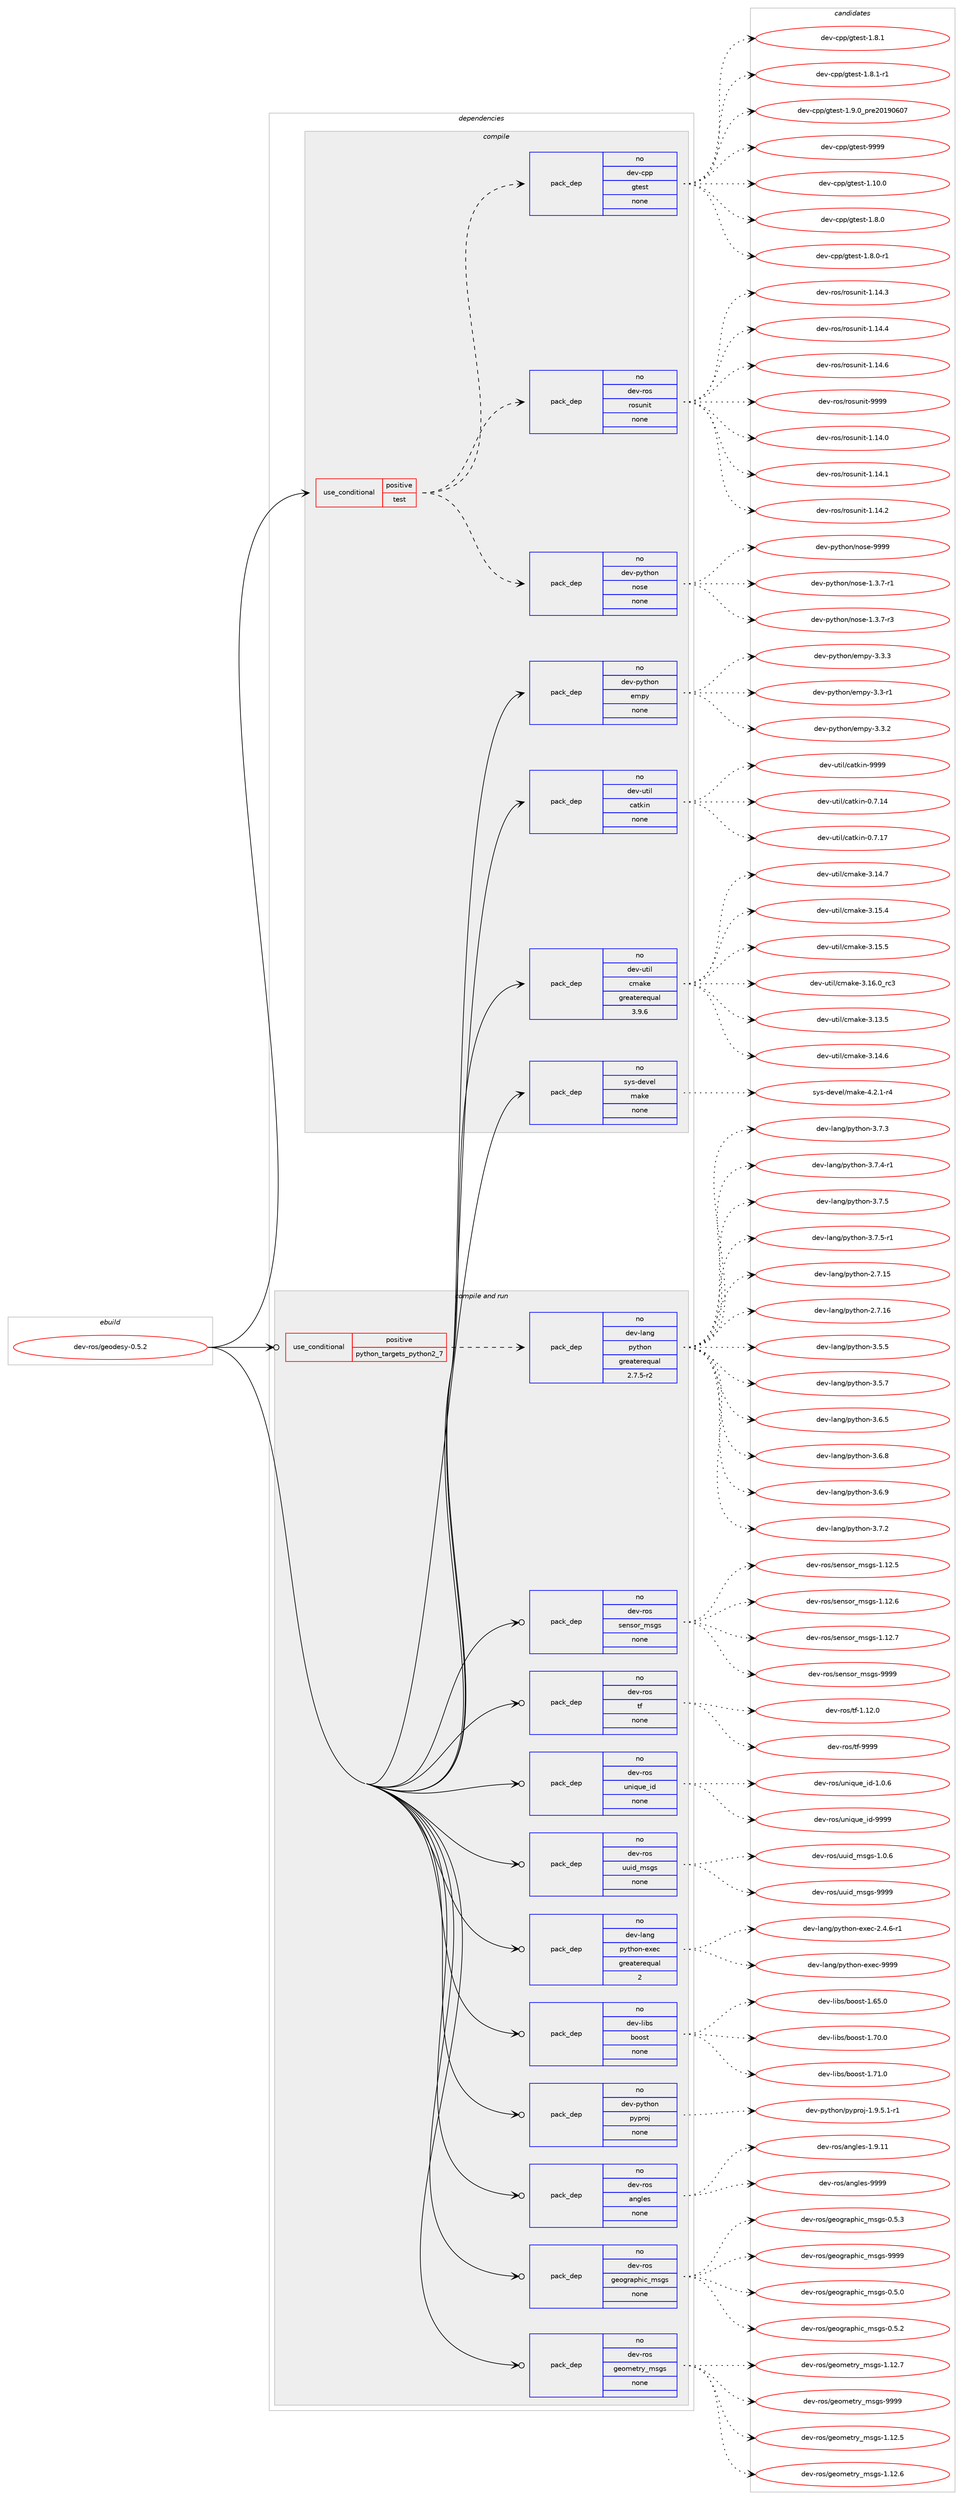 digraph prolog {

# *************
# Graph options
# *************

newrank=true;
concentrate=true;
compound=true;
graph [rankdir=LR,fontname=Helvetica,fontsize=10,ranksep=1.5];#, ranksep=2.5, nodesep=0.2];
edge  [arrowhead=vee];
node  [fontname=Helvetica,fontsize=10];

# **********
# The ebuild
# **********

subgraph cluster_leftcol {
color=gray;
rank=same;
label=<<i>ebuild</i>>;
id [label="dev-ros/geodesy-0.5.2", color=red, width=4, href="../dev-ros/geodesy-0.5.2.svg"];
}

# ****************
# The dependencies
# ****************

subgraph cluster_midcol {
color=gray;
label=<<i>dependencies</i>>;
subgraph cluster_compile {
fillcolor="#eeeeee";
style=filled;
label=<<i>compile</i>>;
subgraph cond153352 {
dependency652892 [label=<<TABLE BORDER="0" CELLBORDER="1" CELLSPACING="0" CELLPADDING="4"><TR><TD ROWSPAN="3" CELLPADDING="10">use_conditional</TD></TR><TR><TD>positive</TD></TR><TR><TD>test</TD></TR></TABLE>>, shape=none, color=red];
subgraph pack487634 {
dependency652893 [label=<<TABLE BORDER="0" CELLBORDER="1" CELLSPACING="0" CELLPADDING="4" WIDTH="220"><TR><TD ROWSPAN="6" CELLPADDING="30">pack_dep</TD></TR><TR><TD WIDTH="110">no</TD></TR><TR><TD>dev-ros</TD></TR><TR><TD>rosunit</TD></TR><TR><TD>none</TD></TR><TR><TD></TD></TR></TABLE>>, shape=none, color=blue];
}
dependency652892:e -> dependency652893:w [weight=20,style="dashed",arrowhead="vee"];
subgraph pack487635 {
dependency652894 [label=<<TABLE BORDER="0" CELLBORDER="1" CELLSPACING="0" CELLPADDING="4" WIDTH="220"><TR><TD ROWSPAN="6" CELLPADDING="30">pack_dep</TD></TR><TR><TD WIDTH="110">no</TD></TR><TR><TD>dev-cpp</TD></TR><TR><TD>gtest</TD></TR><TR><TD>none</TD></TR><TR><TD></TD></TR></TABLE>>, shape=none, color=blue];
}
dependency652892:e -> dependency652894:w [weight=20,style="dashed",arrowhead="vee"];
subgraph pack487636 {
dependency652895 [label=<<TABLE BORDER="0" CELLBORDER="1" CELLSPACING="0" CELLPADDING="4" WIDTH="220"><TR><TD ROWSPAN="6" CELLPADDING="30">pack_dep</TD></TR><TR><TD WIDTH="110">no</TD></TR><TR><TD>dev-python</TD></TR><TR><TD>nose</TD></TR><TR><TD>none</TD></TR><TR><TD></TD></TR></TABLE>>, shape=none, color=blue];
}
dependency652892:e -> dependency652895:w [weight=20,style="dashed",arrowhead="vee"];
}
id:e -> dependency652892:w [weight=20,style="solid",arrowhead="vee"];
subgraph pack487637 {
dependency652896 [label=<<TABLE BORDER="0" CELLBORDER="1" CELLSPACING="0" CELLPADDING="4" WIDTH="220"><TR><TD ROWSPAN="6" CELLPADDING="30">pack_dep</TD></TR><TR><TD WIDTH="110">no</TD></TR><TR><TD>dev-python</TD></TR><TR><TD>empy</TD></TR><TR><TD>none</TD></TR><TR><TD></TD></TR></TABLE>>, shape=none, color=blue];
}
id:e -> dependency652896:w [weight=20,style="solid",arrowhead="vee"];
subgraph pack487638 {
dependency652897 [label=<<TABLE BORDER="0" CELLBORDER="1" CELLSPACING="0" CELLPADDING="4" WIDTH="220"><TR><TD ROWSPAN="6" CELLPADDING="30">pack_dep</TD></TR><TR><TD WIDTH="110">no</TD></TR><TR><TD>dev-util</TD></TR><TR><TD>catkin</TD></TR><TR><TD>none</TD></TR><TR><TD></TD></TR></TABLE>>, shape=none, color=blue];
}
id:e -> dependency652897:w [weight=20,style="solid",arrowhead="vee"];
subgraph pack487639 {
dependency652898 [label=<<TABLE BORDER="0" CELLBORDER="1" CELLSPACING="0" CELLPADDING="4" WIDTH="220"><TR><TD ROWSPAN="6" CELLPADDING="30">pack_dep</TD></TR><TR><TD WIDTH="110">no</TD></TR><TR><TD>dev-util</TD></TR><TR><TD>cmake</TD></TR><TR><TD>greaterequal</TD></TR><TR><TD>3.9.6</TD></TR></TABLE>>, shape=none, color=blue];
}
id:e -> dependency652898:w [weight=20,style="solid",arrowhead="vee"];
subgraph pack487640 {
dependency652899 [label=<<TABLE BORDER="0" CELLBORDER="1" CELLSPACING="0" CELLPADDING="4" WIDTH="220"><TR><TD ROWSPAN="6" CELLPADDING="30">pack_dep</TD></TR><TR><TD WIDTH="110">no</TD></TR><TR><TD>sys-devel</TD></TR><TR><TD>make</TD></TR><TR><TD>none</TD></TR><TR><TD></TD></TR></TABLE>>, shape=none, color=blue];
}
id:e -> dependency652899:w [weight=20,style="solid",arrowhead="vee"];
}
subgraph cluster_compileandrun {
fillcolor="#eeeeee";
style=filled;
label=<<i>compile and run</i>>;
subgraph cond153353 {
dependency652900 [label=<<TABLE BORDER="0" CELLBORDER="1" CELLSPACING="0" CELLPADDING="4"><TR><TD ROWSPAN="3" CELLPADDING="10">use_conditional</TD></TR><TR><TD>positive</TD></TR><TR><TD>python_targets_python2_7</TD></TR></TABLE>>, shape=none, color=red];
subgraph pack487641 {
dependency652901 [label=<<TABLE BORDER="0" CELLBORDER="1" CELLSPACING="0" CELLPADDING="4" WIDTH="220"><TR><TD ROWSPAN="6" CELLPADDING="30">pack_dep</TD></TR><TR><TD WIDTH="110">no</TD></TR><TR><TD>dev-lang</TD></TR><TR><TD>python</TD></TR><TR><TD>greaterequal</TD></TR><TR><TD>2.7.5-r2</TD></TR></TABLE>>, shape=none, color=blue];
}
dependency652900:e -> dependency652901:w [weight=20,style="dashed",arrowhead="vee"];
}
id:e -> dependency652900:w [weight=20,style="solid",arrowhead="odotvee"];
subgraph pack487642 {
dependency652902 [label=<<TABLE BORDER="0" CELLBORDER="1" CELLSPACING="0" CELLPADDING="4" WIDTH="220"><TR><TD ROWSPAN="6" CELLPADDING="30">pack_dep</TD></TR><TR><TD WIDTH="110">no</TD></TR><TR><TD>dev-lang</TD></TR><TR><TD>python-exec</TD></TR><TR><TD>greaterequal</TD></TR><TR><TD>2</TD></TR></TABLE>>, shape=none, color=blue];
}
id:e -> dependency652902:w [weight=20,style="solid",arrowhead="odotvee"];
subgraph pack487643 {
dependency652903 [label=<<TABLE BORDER="0" CELLBORDER="1" CELLSPACING="0" CELLPADDING="4" WIDTH="220"><TR><TD ROWSPAN="6" CELLPADDING="30">pack_dep</TD></TR><TR><TD WIDTH="110">no</TD></TR><TR><TD>dev-libs</TD></TR><TR><TD>boost</TD></TR><TR><TD>none</TD></TR><TR><TD></TD></TR></TABLE>>, shape=none, color=blue];
}
id:e -> dependency652903:w [weight=20,style="solid",arrowhead="odotvee"];
subgraph pack487644 {
dependency652904 [label=<<TABLE BORDER="0" CELLBORDER="1" CELLSPACING="0" CELLPADDING="4" WIDTH="220"><TR><TD ROWSPAN="6" CELLPADDING="30">pack_dep</TD></TR><TR><TD WIDTH="110">no</TD></TR><TR><TD>dev-python</TD></TR><TR><TD>pyproj</TD></TR><TR><TD>none</TD></TR><TR><TD></TD></TR></TABLE>>, shape=none, color=blue];
}
id:e -> dependency652904:w [weight=20,style="solid",arrowhead="odotvee"];
subgraph pack487645 {
dependency652905 [label=<<TABLE BORDER="0" CELLBORDER="1" CELLSPACING="0" CELLPADDING="4" WIDTH="220"><TR><TD ROWSPAN="6" CELLPADDING="30">pack_dep</TD></TR><TR><TD WIDTH="110">no</TD></TR><TR><TD>dev-ros</TD></TR><TR><TD>angles</TD></TR><TR><TD>none</TD></TR><TR><TD></TD></TR></TABLE>>, shape=none, color=blue];
}
id:e -> dependency652905:w [weight=20,style="solid",arrowhead="odotvee"];
subgraph pack487646 {
dependency652906 [label=<<TABLE BORDER="0" CELLBORDER="1" CELLSPACING="0" CELLPADDING="4" WIDTH="220"><TR><TD ROWSPAN="6" CELLPADDING="30">pack_dep</TD></TR><TR><TD WIDTH="110">no</TD></TR><TR><TD>dev-ros</TD></TR><TR><TD>geographic_msgs</TD></TR><TR><TD>none</TD></TR><TR><TD></TD></TR></TABLE>>, shape=none, color=blue];
}
id:e -> dependency652906:w [weight=20,style="solid",arrowhead="odotvee"];
subgraph pack487647 {
dependency652907 [label=<<TABLE BORDER="0" CELLBORDER="1" CELLSPACING="0" CELLPADDING="4" WIDTH="220"><TR><TD ROWSPAN="6" CELLPADDING="30">pack_dep</TD></TR><TR><TD WIDTH="110">no</TD></TR><TR><TD>dev-ros</TD></TR><TR><TD>geometry_msgs</TD></TR><TR><TD>none</TD></TR><TR><TD></TD></TR></TABLE>>, shape=none, color=blue];
}
id:e -> dependency652907:w [weight=20,style="solid",arrowhead="odotvee"];
subgraph pack487648 {
dependency652908 [label=<<TABLE BORDER="0" CELLBORDER="1" CELLSPACING="0" CELLPADDING="4" WIDTH="220"><TR><TD ROWSPAN="6" CELLPADDING="30">pack_dep</TD></TR><TR><TD WIDTH="110">no</TD></TR><TR><TD>dev-ros</TD></TR><TR><TD>sensor_msgs</TD></TR><TR><TD>none</TD></TR><TR><TD></TD></TR></TABLE>>, shape=none, color=blue];
}
id:e -> dependency652908:w [weight=20,style="solid",arrowhead="odotvee"];
subgraph pack487649 {
dependency652909 [label=<<TABLE BORDER="0" CELLBORDER="1" CELLSPACING="0" CELLPADDING="4" WIDTH="220"><TR><TD ROWSPAN="6" CELLPADDING="30">pack_dep</TD></TR><TR><TD WIDTH="110">no</TD></TR><TR><TD>dev-ros</TD></TR><TR><TD>tf</TD></TR><TR><TD>none</TD></TR><TR><TD></TD></TR></TABLE>>, shape=none, color=blue];
}
id:e -> dependency652909:w [weight=20,style="solid",arrowhead="odotvee"];
subgraph pack487650 {
dependency652910 [label=<<TABLE BORDER="0" CELLBORDER="1" CELLSPACING="0" CELLPADDING="4" WIDTH="220"><TR><TD ROWSPAN="6" CELLPADDING="30">pack_dep</TD></TR><TR><TD WIDTH="110">no</TD></TR><TR><TD>dev-ros</TD></TR><TR><TD>unique_id</TD></TR><TR><TD>none</TD></TR><TR><TD></TD></TR></TABLE>>, shape=none, color=blue];
}
id:e -> dependency652910:w [weight=20,style="solid",arrowhead="odotvee"];
subgraph pack487651 {
dependency652911 [label=<<TABLE BORDER="0" CELLBORDER="1" CELLSPACING="0" CELLPADDING="4" WIDTH="220"><TR><TD ROWSPAN="6" CELLPADDING="30">pack_dep</TD></TR><TR><TD WIDTH="110">no</TD></TR><TR><TD>dev-ros</TD></TR><TR><TD>uuid_msgs</TD></TR><TR><TD>none</TD></TR><TR><TD></TD></TR></TABLE>>, shape=none, color=blue];
}
id:e -> dependency652911:w [weight=20,style="solid",arrowhead="odotvee"];
}
subgraph cluster_run {
fillcolor="#eeeeee";
style=filled;
label=<<i>run</i>>;
}
}

# **************
# The candidates
# **************

subgraph cluster_choices {
rank=same;
color=gray;
label=<<i>candidates</i>>;

subgraph choice487634 {
color=black;
nodesep=1;
choice100101118451141111154711411111511711010511645494649524648 [label="dev-ros/rosunit-1.14.0", color=red, width=4,href="../dev-ros/rosunit-1.14.0.svg"];
choice100101118451141111154711411111511711010511645494649524649 [label="dev-ros/rosunit-1.14.1", color=red, width=4,href="../dev-ros/rosunit-1.14.1.svg"];
choice100101118451141111154711411111511711010511645494649524650 [label="dev-ros/rosunit-1.14.2", color=red, width=4,href="../dev-ros/rosunit-1.14.2.svg"];
choice100101118451141111154711411111511711010511645494649524651 [label="dev-ros/rosunit-1.14.3", color=red, width=4,href="../dev-ros/rosunit-1.14.3.svg"];
choice100101118451141111154711411111511711010511645494649524652 [label="dev-ros/rosunit-1.14.4", color=red, width=4,href="../dev-ros/rosunit-1.14.4.svg"];
choice100101118451141111154711411111511711010511645494649524654 [label="dev-ros/rosunit-1.14.6", color=red, width=4,href="../dev-ros/rosunit-1.14.6.svg"];
choice10010111845114111115471141111151171101051164557575757 [label="dev-ros/rosunit-9999", color=red, width=4,href="../dev-ros/rosunit-9999.svg"];
dependency652893:e -> choice100101118451141111154711411111511711010511645494649524648:w [style=dotted,weight="100"];
dependency652893:e -> choice100101118451141111154711411111511711010511645494649524649:w [style=dotted,weight="100"];
dependency652893:e -> choice100101118451141111154711411111511711010511645494649524650:w [style=dotted,weight="100"];
dependency652893:e -> choice100101118451141111154711411111511711010511645494649524651:w [style=dotted,weight="100"];
dependency652893:e -> choice100101118451141111154711411111511711010511645494649524652:w [style=dotted,weight="100"];
dependency652893:e -> choice100101118451141111154711411111511711010511645494649524654:w [style=dotted,weight="100"];
dependency652893:e -> choice10010111845114111115471141111151171101051164557575757:w [style=dotted,weight="100"];
}
subgraph choice487635 {
color=black;
nodesep=1;
choice10010111845991121124710311610111511645494649484648 [label="dev-cpp/gtest-1.10.0", color=red, width=4,href="../dev-cpp/gtest-1.10.0.svg"];
choice100101118459911211247103116101115116454946564648 [label="dev-cpp/gtest-1.8.0", color=red, width=4,href="../dev-cpp/gtest-1.8.0.svg"];
choice1001011184599112112471031161011151164549465646484511449 [label="dev-cpp/gtest-1.8.0-r1", color=red, width=4,href="../dev-cpp/gtest-1.8.0-r1.svg"];
choice100101118459911211247103116101115116454946564649 [label="dev-cpp/gtest-1.8.1", color=red, width=4,href="../dev-cpp/gtest-1.8.1.svg"];
choice1001011184599112112471031161011151164549465646494511449 [label="dev-cpp/gtest-1.8.1-r1", color=red, width=4,href="../dev-cpp/gtest-1.8.1-r1.svg"];
choice100101118459911211247103116101115116454946574648951121141015048495748544855 [label="dev-cpp/gtest-1.9.0_pre20190607", color=red, width=4,href="../dev-cpp/gtest-1.9.0_pre20190607.svg"];
choice1001011184599112112471031161011151164557575757 [label="dev-cpp/gtest-9999", color=red, width=4,href="../dev-cpp/gtest-9999.svg"];
dependency652894:e -> choice10010111845991121124710311610111511645494649484648:w [style=dotted,weight="100"];
dependency652894:e -> choice100101118459911211247103116101115116454946564648:w [style=dotted,weight="100"];
dependency652894:e -> choice1001011184599112112471031161011151164549465646484511449:w [style=dotted,weight="100"];
dependency652894:e -> choice100101118459911211247103116101115116454946564649:w [style=dotted,weight="100"];
dependency652894:e -> choice1001011184599112112471031161011151164549465646494511449:w [style=dotted,weight="100"];
dependency652894:e -> choice100101118459911211247103116101115116454946574648951121141015048495748544855:w [style=dotted,weight="100"];
dependency652894:e -> choice1001011184599112112471031161011151164557575757:w [style=dotted,weight="100"];
}
subgraph choice487636 {
color=black;
nodesep=1;
choice10010111845112121116104111110471101111151014549465146554511449 [label="dev-python/nose-1.3.7-r1", color=red, width=4,href="../dev-python/nose-1.3.7-r1.svg"];
choice10010111845112121116104111110471101111151014549465146554511451 [label="dev-python/nose-1.3.7-r3", color=red, width=4,href="../dev-python/nose-1.3.7-r3.svg"];
choice10010111845112121116104111110471101111151014557575757 [label="dev-python/nose-9999", color=red, width=4,href="../dev-python/nose-9999.svg"];
dependency652895:e -> choice10010111845112121116104111110471101111151014549465146554511449:w [style=dotted,weight="100"];
dependency652895:e -> choice10010111845112121116104111110471101111151014549465146554511451:w [style=dotted,weight="100"];
dependency652895:e -> choice10010111845112121116104111110471101111151014557575757:w [style=dotted,weight="100"];
}
subgraph choice487637 {
color=black;
nodesep=1;
choice1001011184511212111610411111047101109112121455146514511449 [label="dev-python/empy-3.3-r1", color=red, width=4,href="../dev-python/empy-3.3-r1.svg"];
choice1001011184511212111610411111047101109112121455146514650 [label="dev-python/empy-3.3.2", color=red, width=4,href="../dev-python/empy-3.3.2.svg"];
choice1001011184511212111610411111047101109112121455146514651 [label="dev-python/empy-3.3.3", color=red, width=4,href="../dev-python/empy-3.3.3.svg"];
dependency652896:e -> choice1001011184511212111610411111047101109112121455146514511449:w [style=dotted,weight="100"];
dependency652896:e -> choice1001011184511212111610411111047101109112121455146514650:w [style=dotted,weight="100"];
dependency652896:e -> choice1001011184511212111610411111047101109112121455146514651:w [style=dotted,weight="100"];
}
subgraph choice487638 {
color=black;
nodesep=1;
choice1001011184511711610510847999711610710511045484655464952 [label="dev-util/catkin-0.7.14", color=red, width=4,href="../dev-util/catkin-0.7.14.svg"];
choice1001011184511711610510847999711610710511045484655464955 [label="dev-util/catkin-0.7.17", color=red, width=4,href="../dev-util/catkin-0.7.17.svg"];
choice100101118451171161051084799971161071051104557575757 [label="dev-util/catkin-9999", color=red, width=4,href="../dev-util/catkin-9999.svg"];
dependency652897:e -> choice1001011184511711610510847999711610710511045484655464952:w [style=dotted,weight="100"];
dependency652897:e -> choice1001011184511711610510847999711610710511045484655464955:w [style=dotted,weight="100"];
dependency652897:e -> choice100101118451171161051084799971161071051104557575757:w [style=dotted,weight="100"];
}
subgraph choice487639 {
color=black;
nodesep=1;
choice1001011184511711610510847991099710710145514649514653 [label="dev-util/cmake-3.13.5", color=red, width=4,href="../dev-util/cmake-3.13.5.svg"];
choice1001011184511711610510847991099710710145514649524654 [label="dev-util/cmake-3.14.6", color=red, width=4,href="../dev-util/cmake-3.14.6.svg"];
choice1001011184511711610510847991099710710145514649524655 [label="dev-util/cmake-3.14.7", color=red, width=4,href="../dev-util/cmake-3.14.7.svg"];
choice1001011184511711610510847991099710710145514649534652 [label="dev-util/cmake-3.15.4", color=red, width=4,href="../dev-util/cmake-3.15.4.svg"];
choice1001011184511711610510847991099710710145514649534653 [label="dev-util/cmake-3.15.5", color=red, width=4,href="../dev-util/cmake-3.15.5.svg"];
choice1001011184511711610510847991099710710145514649544648951149951 [label="dev-util/cmake-3.16.0_rc3", color=red, width=4,href="../dev-util/cmake-3.16.0_rc3.svg"];
dependency652898:e -> choice1001011184511711610510847991099710710145514649514653:w [style=dotted,weight="100"];
dependency652898:e -> choice1001011184511711610510847991099710710145514649524654:w [style=dotted,weight="100"];
dependency652898:e -> choice1001011184511711610510847991099710710145514649524655:w [style=dotted,weight="100"];
dependency652898:e -> choice1001011184511711610510847991099710710145514649534652:w [style=dotted,weight="100"];
dependency652898:e -> choice1001011184511711610510847991099710710145514649534653:w [style=dotted,weight="100"];
dependency652898:e -> choice1001011184511711610510847991099710710145514649544648951149951:w [style=dotted,weight="100"];
}
subgraph choice487640 {
color=black;
nodesep=1;
choice1151211154510010111810110847109971071014552465046494511452 [label="sys-devel/make-4.2.1-r4", color=red, width=4,href="../sys-devel/make-4.2.1-r4.svg"];
dependency652899:e -> choice1151211154510010111810110847109971071014552465046494511452:w [style=dotted,weight="100"];
}
subgraph choice487641 {
color=black;
nodesep=1;
choice10010111845108971101034711212111610411111045504655464953 [label="dev-lang/python-2.7.15", color=red, width=4,href="../dev-lang/python-2.7.15.svg"];
choice10010111845108971101034711212111610411111045504655464954 [label="dev-lang/python-2.7.16", color=red, width=4,href="../dev-lang/python-2.7.16.svg"];
choice100101118451089711010347112121116104111110455146534653 [label="dev-lang/python-3.5.5", color=red, width=4,href="../dev-lang/python-3.5.5.svg"];
choice100101118451089711010347112121116104111110455146534655 [label="dev-lang/python-3.5.7", color=red, width=4,href="../dev-lang/python-3.5.7.svg"];
choice100101118451089711010347112121116104111110455146544653 [label="dev-lang/python-3.6.5", color=red, width=4,href="../dev-lang/python-3.6.5.svg"];
choice100101118451089711010347112121116104111110455146544656 [label="dev-lang/python-3.6.8", color=red, width=4,href="../dev-lang/python-3.6.8.svg"];
choice100101118451089711010347112121116104111110455146544657 [label="dev-lang/python-3.6.9", color=red, width=4,href="../dev-lang/python-3.6.9.svg"];
choice100101118451089711010347112121116104111110455146554650 [label="dev-lang/python-3.7.2", color=red, width=4,href="../dev-lang/python-3.7.2.svg"];
choice100101118451089711010347112121116104111110455146554651 [label="dev-lang/python-3.7.3", color=red, width=4,href="../dev-lang/python-3.7.3.svg"];
choice1001011184510897110103471121211161041111104551465546524511449 [label="dev-lang/python-3.7.4-r1", color=red, width=4,href="../dev-lang/python-3.7.4-r1.svg"];
choice100101118451089711010347112121116104111110455146554653 [label="dev-lang/python-3.7.5", color=red, width=4,href="../dev-lang/python-3.7.5.svg"];
choice1001011184510897110103471121211161041111104551465546534511449 [label="dev-lang/python-3.7.5-r1", color=red, width=4,href="../dev-lang/python-3.7.5-r1.svg"];
dependency652901:e -> choice10010111845108971101034711212111610411111045504655464953:w [style=dotted,weight="100"];
dependency652901:e -> choice10010111845108971101034711212111610411111045504655464954:w [style=dotted,weight="100"];
dependency652901:e -> choice100101118451089711010347112121116104111110455146534653:w [style=dotted,weight="100"];
dependency652901:e -> choice100101118451089711010347112121116104111110455146534655:w [style=dotted,weight="100"];
dependency652901:e -> choice100101118451089711010347112121116104111110455146544653:w [style=dotted,weight="100"];
dependency652901:e -> choice100101118451089711010347112121116104111110455146544656:w [style=dotted,weight="100"];
dependency652901:e -> choice100101118451089711010347112121116104111110455146544657:w [style=dotted,weight="100"];
dependency652901:e -> choice100101118451089711010347112121116104111110455146554650:w [style=dotted,weight="100"];
dependency652901:e -> choice100101118451089711010347112121116104111110455146554651:w [style=dotted,weight="100"];
dependency652901:e -> choice1001011184510897110103471121211161041111104551465546524511449:w [style=dotted,weight="100"];
dependency652901:e -> choice100101118451089711010347112121116104111110455146554653:w [style=dotted,weight="100"];
dependency652901:e -> choice1001011184510897110103471121211161041111104551465546534511449:w [style=dotted,weight="100"];
}
subgraph choice487642 {
color=black;
nodesep=1;
choice10010111845108971101034711212111610411111045101120101994550465246544511449 [label="dev-lang/python-exec-2.4.6-r1", color=red, width=4,href="../dev-lang/python-exec-2.4.6-r1.svg"];
choice10010111845108971101034711212111610411111045101120101994557575757 [label="dev-lang/python-exec-9999", color=red, width=4,href="../dev-lang/python-exec-9999.svg"];
dependency652902:e -> choice10010111845108971101034711212111610411111045101120101994550465246544511449:w [style=dotted,weight="100"];
dependency652902:e -> choice10010111845108971101034711212111610411111045101120101994557575757:w [style=dotted,weight="100"];
}
subgraph choice487643 {
color=black;
nodesep=1;
choice1001011184510810598115479811111111511645494654534648 [label="dev-libs/boost-1.65.0", color=red, width=4,href="../dev-libs/boost-1.65.0.svg"];
choice1001011184510810598115479811111111511645494655484648 [label="dev-libs/boost-1.70.0", color=red, width=4,href="../dev-libs/boost-1.70.0.svg"];
choice1001011184510810598115479811111111511645494655494648 [label="dev-libs/boost-1.71.0", color=red, width=4,href="../dev-libs/boost-1.71.0.svg"];
dependency652903:e -> choice1001011184510810598115479811111111511645494654534648:w [style=dotted,weight="100"];
dependency652903:e -> choice1001011184510810598115479811111111511645494655484648:w [style=dotted,weight="100"];
dependency652903:e -> choice1001011184510810598115479811111111511645494655494648:w [style=dotted,weight="100"];
}
subgraph choice487644 {
color=black;
nodesep=1;
choice100101118451121211161041111104711212111211411110645494657465346494511449 [label="dev-python/pyproj-1.9.5.1-r1", color=red, width=4,href="../dev-python/pyproj-1.9.5.1-r1.svg"];
dependency652904:e -> choice100101118451121211161041111104711212111211411110645494657465346494511449:w [style=dotted,weight="100"];
}
subgraph choice487645 {
color=black;
nodesep=1;
choice10010111845114111115479711010310810111545494657464949 [label="dev-ros/angles-1.9.11", color=red, width=4,href="../dev-ros/angles-1.9.11.svg"];
choice1001011184511411111547971101031081011154557575757 [label="dev-ros/angles-9999", color=red, width=4,href="../dev-ros/angles-9999.svg"];
dependency652905:e -> choice10010111845114111115479711010310810111545494657464949:w [style=dotted,weight="100"];
dependency652905:e -> choice1001011184511411111547971101031081011154557575757:w [style=dotted,weight="100"];
}
subgraph choice487646 {
color=black;
nodesep=1;
choice1001011184511411111547103101111103114971121041059995109115103115454846534648 [label="dev-ros/geographic_msgs-0.5.0", color=red, width=4,href="../dev-ros/geographic_msgs-0.5.0.svg"];
choice1001011184511411111547103101111103114971121041059995109115103115454846534650 [label="dev-ros/geographic_msgs-0.5.2", color=red, width=4,href="../dev-ros/geographic_msgs-0.5.2.svg"];
choice1001011184511411111547103101111103114971121041059995109115103115454846534651 [label="dev-ros/geographic_msgs-0.5.3", color=red, width=4,href="../dev-ros/geographic_msgs-0.5.3.svg"];
choice10010111845114111115471031011111031149711210410599951091151031154557575757 [label="dev-ros/geographic_msgs-9999", color=red, width=4,href="../dev-ros/geographic_msgs-9999.svg"];
dependency652906:e -> choice1001011184511411111547103101111103114971121041059995109115103115454846534648:w [style=dotted,weight="100"];
dependency652906:e -> choice1001011184511411111547103101111103114971121041059995109115103115454846534650:w [style=dotted,weight="100"];
dependency652906:e -> choice1001011184511411111547103101111103114971121041059995109115103115454846534651:w [style=dotted,weight="100"];
dependency652906:e -> choice10010111845114111115471031011111031149711210410599951091151031154557575757:w [style=dotted,weight="100"];
}
subgraph choice487647 {
color=black;
nodesep=1;
choice10010111845114111115471031011111091011161141219510911510311545494649504653 [label="dev-ros/geometry_msgs-1.12.5", color=red, width=4,href="../dev-ros/geometry_msgs-1.12.5.svg"];
choice10010111845114111115471031011111091011161141219510911510311545494649504654 [label="dev-ros/geometry_msgs-1.12.6", color=red, width=4,href="../dev-ros/geometry_msgs-1.12.6.svg"];
choice10010111845114111115471031011111091011161141219510911510311545494649504655 [label="dev-ros/geometry_msgs-1.12.7", color=red, width=4,href="../dev-ros/geometry_msgs-1.12.7.svg"];
choice1001011184511411111547103101111109101116114121951091151031154557575757 [label="dev-ros/geometry_msgs-9999", color=red, width=4,href="../dev-ros/geometry_msgs-9999.svg"];
dependency652907:e -> choice10010111845114111115471031011111091011161141219510911510311545494649504653:w [style=dotted,weight="100"];
dependency652907:e -> choice10010111845114111115471031011111091011161141219510911510311545494649504654:w [style=dotted,weight="100"];
dependency652907:e -> choice10010111845114111115471031011111091011161141219510911510311545494649504655:w [style=dotted,weight="100"];
dependency652907:e -> choice1001011184511411111547103101111109101116114121951091151031154557575757:w [style=dotted,weight="100"];
}
subgraph choice487648 {
color=black;
nodesep=1;
choice10010111845114111115471151011101151111149510911510311545494649504653 [label="dev-ros/sensor_msgs-1.12.5", color=red, width=4,href="../dev-ros/sensor_msgs-1.12.5.svg"];
choice10010111845114111115471151011101151111149510911510311545494649504654 [label="dev-ros/sensor_msgs-1.12.6", color=red, width=4,href="../dev-ros/sensor_msgs-1.12.6.svg"];
choice10010111845114111115471151011101151111149510911510311545494649504655 [label="dev-ros/sensor_msgs-1.12.7", color=red, width=4,href="../dev-ros/sensor_msgs-1.12.7.svg"];
choice1001011184511411111547115101110115111114951091151031154557575757 [label="dev-ros/sensor_msgs-9999", color=red, width=4,href="../dev-ros/sensor_msgs-9999.svg"];
dependency652908:e -> choice10010111845114111115471151011101151111149510911510311545494649504653:w [style=dotted,weight="100"];
dependency652908:e -> choice10010111845114111115471151011101151111149510911510311545494649504654:w [style=dotted,weight="100"];
dependency652908:e -> choice10010111845114111115471151011101151111149510911510311545494649504655:w [style=dotted,weight="100"];
dependency652908:e -> choice1001011184511411111547115101110115111114951091151031154557575757:w [style=dotted,weight="100"];
}
subgraph choice487649 {
color=black;
nodesep=1;
choice100101118451141111154711610245494649504648 [label="dev-ros/tf-1.12.0", color=red, width=4,href="../dev-ros/tf-1.12.0.svg"];
choice10010111845114111115471161024557575757 [label="dev-ros/tf-9999", color=red, width=4,href="../dev-ros/tf-9999.svg"];
dependency652909:e -> choice100101118451141111154711610245494649504648:w [style=dotted,weight="100"];
dependency652909:e -> choice10010111845114111115471161024557575757:w [style=dotted,weight="100"];
}
subgraph choice487650 {
color=black;
nodesep=1;
choice100101118451141111154711711010511311710195105100454946484654 [label="dev-ros/unique_id-1.0.6", color=red, width=4,href="../dev-ros/unique_id-1.0.6.svg"];
choice1001011184511411111547117110105113117101951051004557575757 [label="dev-ros/unique_id-9999", color=red, width=4,href="../dev-ros/unique_id-9999.svg"];
dependency652910:e -> choice100101118451141111154711711010511311710195105100454946484654:w [style=dotted,weight="100"];
dependency652910:e -> choice1001011184511411111547117110105113117101951051004557575757:w [style=dotted,weight="100"];
}
subgraph choice487651 {
color=black;
nodesep=1;
choice100101118451141111154711711710510095109115103115454946484654 [label="dev-ros/uuid_msgs-1.0.6", color=red, width=4,href="../dev-ros/uuid_msgs-1.0.6.svg"];
choice1001011184511411111547117117105100951091151031154557575757 [label="dev-ros/uuid_msgs-9999", color=red, width=4,href="../dev-ros/uuid_msgs-9999.svg"];
dependency652911:e -> choice100101118451141111154711711710510095109115103115454946484654:w [style=dotted,weight="100"];
dependency652911:e -> choice1001011184511411111547117117105100951091151031154557575757:w [style=dotted,weight="100"];
}
}

}
